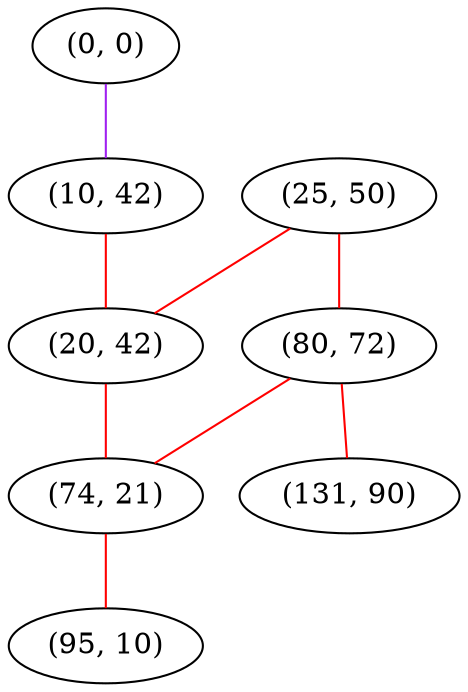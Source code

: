 graph "" {
"(0, 0)";
"(10, 42)";
"(25, 50)";
"(80, 72)";
"(20, 42)";
"(74, 21)";
"(131, 90)";
"(95, 10)";
"(0, 0)" -- "(10, 42)"  [color=purple, key=0, weight=4];
"(10, 42)" -- "(20, 42)"  [color=red, key=0, weight=1];
"(25, 50)" -- "(20, 42)"  [color=red, key=0, weight=1];
"(25, 50)" -- "(80, 72)"  [color=red, key=0, weight=1];
"(80, 72)" -- "(131, 90)"  [color=red, key=0, weight=1];
"(80, 72)" -- "(74, 21)"  [color=red, key=0, weight=1];
"(20, 42)" -- "(74, 21)"  [color=red, key=0, weight=1];
"(74, 21)" -- "(95, 10)"  [color=red, key=0, weight=1];
}
